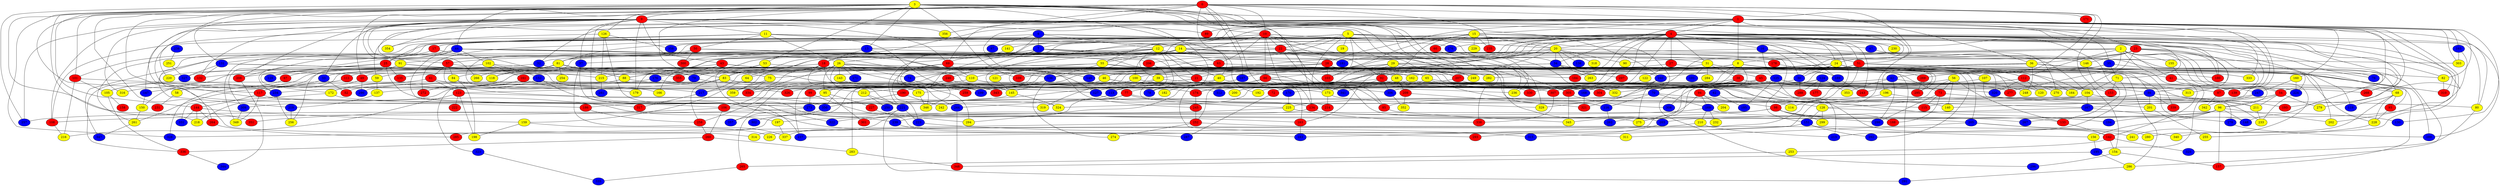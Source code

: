 graph {
0 [style = filled fillcolor = red];
1 [style = filled fillcolor = red];
2 [style = filled fillcolor = yellow];
3 [style = filled fillcolor = yellow];
4 [style = filled fillcolor = red];
5 [style = filled fillcolor = yellow];
6 [style = filled fillcolor = blue];
7 [style = filled fillcolor = blue];
8 [style = filled fillcolor = yellow];
9 [style = filled fillcolor = red];
10 [style = filled fillcolor = red];
11 [style = filled fillcolor = yellow];
12 [style = filled fillcolor = yellow];
13 [style = filled fillcolor = blue];
14 [style = filled fillcolor = yellow];
15 [style = filled fillcolor = yellow];
16 [style = filled fillcolor = blue];
17 [style = filled fillcolor = red];
18 [style = filled fillcolor = red];
19 [style = filled fillcolor = yellow];
20 [style = filled fillcolor = yellow];
21 [style = filled fillcolor = red];
22 [style = filled fillcolor = red];
23 [style = filled fillcolor = red];
24 [style = filled fillcolor = yellow];
25 [style = filled fillcolor = red];
26 [style = filled fillcolor = yellow];
27 [style = filled fillcolor = red];
28 [style = filled fillcolor = red];
29 [style = filled fillcolor = yellow];
30 [style = filled fillcolor = blue];
31 [style = filled fillcolor = yellow];
32 [style = filled fillcolor = blue];
33 [style = filled fillcolor = blue];
34 [style = filled fillcolor = blue];
35 [style = filled fillcolor = blue];
36 [style = filled fillcolor = yellow];
37 [style = filled fillcolor = blue];
38 [style = filled fillcolor = red];
39 [style = filled fillcolor = yellow];
40 [style = filled fillcolor = yellow];
41 [style = filled fillcolor = red];
42 [style = filled fillcolor = blue];
43 [style = filled fillcolor = red];
44 [style = filled fillcolor = blue];
45 [style = filled fillcolor = red];
46 [style = filled fillcolor = yellow];
47 [style = filled fillcolor = blue];
48 [style = filled fillcolor = yellow];
49 [style = filled fillcolor = red];
50 [style = filled fillcolor = red];
51 [style = filled fillcolor = red];
52 [style = filled fillcolor = red];
53 [style = filled fillcolor = yellow];
54 [style = filled fillcolor = red];
55 [style = filled fillcolor = yellow];
56 [style = filled fillcolor = yellow];
57 [style = filled fillcolor = red];
58 [style = filled fillcolor = yellow];
59 [style = filled fillcolor = yellow];
60 [style = filled fillcolor = red];
61 [style = filled fillcolor = red];
62 [style = filled fillcolor = blue];
63 [style = filled fillcolor = red];
64 [style = filled fillcolor = yellow];
65 [style = filled fillcolor = yellow];
66 [style = filled fillcolor = red];
67 [style = filled fillcolor = red];
68 [style = filled fillcolor = yellow];
69 [style = filled fillcolor = red];
70 [style = filled fillcolor = blue];
71 [style = filled fillcolor = yellow];
72 [style = filled fillcolor = red];
73 [style = filled fillcolor = red];
74 [style = filled fillcolor = blue];
75 [style = filled fillcolor = yellow];
76 [style = filled fillcolor = blue];
77 [style = filled fillcolor = red];
78 [style = filled fillcolor = blue];
79 [style = filled fillcolor = blue];
80 [style = filled fillcolor = yellow];
81 [style = filled fillcolor = yellow];
82 [style = filled fillcolor = yellow];
83 [style = filled fillcolor = yellow];
84 [style = filled fillcolor = yellow];
85 [style = filled fillcolor = red];
86 [style = filled fillcolor = blue];
87 [style = filled fillcolor = red];
88 [style = filled fillcolor = yellow];
89 [style = filled fillcolor = red];
90 [style = filled fillcolor = yellow];
91 [style = filled fillcolor = yellow];
92 [style = filled fillcolor = red];
93 [style = filled fillcolor = red];
94 [style = filled fillcolor = red];
95 [style = filled fillcolor = yellow];
96 [style = filled fillcolor = yellow];
97 [style = filled fillcolor = blue];
98 [style = filled fillcolor = red];
99 [style = filled fillcolor = red];
100 [style = filled fillcolor = yellow];
101 [style = filled fillcolor = red];
102 [style = filled fillcolor = yellow];
103 [style = filled fillcolor = red];
104 [style = filled fillcolor = yellow];
105 [style = filled fillcolor = yellow];
106 [style = filled fillcolor = red];
107 [style = filled fillcolor = yellow];
108 [style = filled fillcolor = red];
109 [style = filled fillcolor = red];
110 [style = filled fillcolor = yellow];
111 [style = filled fillcolor = red];
112 [style = filled fillcolor = red];
113 [style = filled fillcolor = blue];
114 [style = filled fillcolor = yellow];
115 [style = filled fillcolor = red];
116 [style = filled fillcolor = blue];
117 [style = filled fillcolor = red];
118 [style = filled fillcolor = yellow];
119 [style = filled fillcolor = blue];
120 [style = filled fillcolor = yellow];
121 [style = filled fillcolor = yellow];
122 [style = filled fillcolor = yellow];
123 [style = filled fillcolor = red];
124 [style = filled fillcolor = blue];
125 [style = filled fillcolor = blue];
126 [style = filled fillcolor = yellow];
127 [style = filled fillcolor = blue];
128 [style = filled fillcolor = yellow];
129 [style = filled fillcolor = blue];
130 [style = filled fillcolor = blue];
131 [style = filled fillcolor = blue];
132 [style = filled fillcolor = red];
133 [style = filled fillcolor = red];
134 [style = filled fillcolor = red];
135 [style = filled fillcolor = red];
136 [style = filled fillcolor = blue];
137 [style = filled fillcolor = yellow];
138 [style = filled fillcolor = blue];
139 [style = filled fillcolor = red];
140 [style = filled fillcolor = yellow];
141 [style = filled fillcolor = yellow];
142 [style = filled fillcolor = red];
143 [style = filled fillcolor = yellow];
144 [style = filled fillcolor = red];
145 [style = filled fillcolor = yellow];
146 [style = filled fillcolor = yellow];
147 [style = filled fillcolor = blue];
148 [style = filled fillcolor = blue];
149 [style = filled fillcolor = blue];
150 [style = filled fillcolor = yellow];
151 [style = filled fillcolor = blue];
152 [style = filled fillcolor = blue];
153 [style = filled fillcolor = red];
154 [style = filled fillcolor = yellow];
155 [style = filled fillcolor = yellow];
156 [style = filled fillcolor = yellow];
157 [style = filled fillcolor = red];
158 [style = filled fillcolor = red];
159 [style = filled fillcolor = yellow];
160 [style = filled fillcolor = yellow];
161 [style = filled fillcolor = red];
162 [style = filled fillcolor = yellow];
163 [style = filled fillcolor = red];
164 [style = filled fillcolor = yellow];
165 [style = filled fillcolor = blue];
166 [style = filled fillcolor = yellow];
167 [style = filled fillcolor = blue];
168 [style = filled fillcolor = blue];
169 [style = filled fillcolor = blue];
170 [style = filled fillcolor = blue];
171 [style = filled fillcolor = red];
172 [style = filled fillcolor = yellow];
173 [style = filled fillcolor = yellow];
174 [style = filled fillcolor = red];
175 [style = filled fillcolor = yellow];
176 [style = filled fillcolor = blue];
177 [style = filled fillcolor = red];
178 [style = filled fillcolor = red];
179 [style = filled fillcolor = yellow];
180 [style = filled fillcolor = red];
181 [style = filled fillcolor = blue];
182 [style = filled fillcolor = yellow];
183 [style = filled fillcolor = blue];
184 [style = filled fillcolor = red];
185 [style = filled fillcolor = blue];
186 [style = filled fillcolor = red];
187 [style = filled fillcolor = blue];
188 [style = filled fillcolor = red];
189 [style = filled fillcolor = blue];
190 [style = filled fillcolor = red];
191 [style = filled fillcolor = blue];
192 [style = filled fillcolor = yellow];
193 [style = filled fillcolor = red];
194 [style = filled fillcolor = blue];
195 [style = filled fillcolor = blue];
196 [style = filled fillcolor = yellow];
197 [style = filled fillcolor = yellow];
198 [style = filled fillcolor = yellow];
199 [style = filled fillcolor = blue];
200 [style = filled fillcolor = yellow];
201 [style = filled fillcolor = yellow];
202 [style = filled fillcolor = yellow];
203 [style = filled fillcolor = blue];
204 [style = filled fillcolor = yellow];
205 [style = filled fillcolor = blue];
206 [style = filled fillcolor = red];
207 [style = filled fillcolor = red];
208 [style = filled fillcolor = red];
209 [style = filled fillcolor = red];
210 [style = filled fillcolor = yellow];
211 [style = filled fillcolor = yellow];
212 [style = filled fillcolor = yellow];
213 [style = filled fillcolor = blue];
214 [style = filled fillcolor = red];
215 [style = filled fillcolor = yellow];
216 [style = filled fillcolor = yellow];
217 [style = filled fillcolor = blue];
218 [style = filled fillcolor = yellow];
219 [style = filled fillcolor = blue];
220 [style = filled fillcolor = yellow];
221 [style = filled fillcolor = blue];
222 [style = filled fillcolor = red];
223 [style = filled fillcolor = blue];
224 [style = filled fillcolor = blue];
225 [style = filled fillcolor = yellow];
226 [style = filled fillcolor = yellow];
227 [style = filled fillcolor = red];
228 [style = filled fillcolor = yellow];
229 [style = filled fillcolor = yellow];
230 [style = filled fillcolor = yellow];
231 [style = filled fillcolor = red];
232 [style = filled fillcolor = yellow];
233 [style = filled fillcolor = yellow];
234 [style = filled fillcolor = blue];
235 [style = filled fillcolor = red];
236 [style = filled fillcolor = yellow];
237 [style = filled fillcolor = blue];
238 [style = filled fillcolor = blue];
239 [style = filled fillcolor = blue];
240 [style = filled fillcolor = blue];
241 [style = filled fillcolor = yellow];
242 [style = filled fillcolor = yellow];
243 [style = filled fillcolor = red];
244 [style = filled fillcolor = blue];
245 [style = filled fillcolor = red];
246 [style = filled fillcolor = red];
247 [style = filled fillcolor = blue];
248 [style = filled fillcolor = yellow];
249 [style = filled fillcolor = yellow];
250 [style = filled fillcolor = blue];
251 [style = filled fillcolor = yellow];
252 [style = filled fillcolor = red];
253 [style = filled fillcolor = yellow];
254 [style = filled fillcolor = yellow];
255 [style = filled fillcolor = yellow];
256 [style = filled fillcolor = yellow];
257 [style = filled fillcolor = blue];
258 [style = filled fillcolor = red];
259 [style = filled fillcolor = red];
260 [style = filled fillcolor = red];
261 [style = filled fillcolor = yellow];
262 [style = filled fillcolor = blue];
263 [style = filled fillcolor = yellow];
264 [style = filled fillcolor = red];
265 [style = filled fillcolor = red];
266 [style = filled fillcolor = yellow];
267 [style = filled fillcolor = blue];
268 [style = filled fillcolor = red];
269 [style = filled fillcolor = red];
270 [style = filled fillcolor = yellow];
271 [style = filled fillcolor = blue];
272 [style = filled fillcolor = red];
273 [style = filled fillcolor = blue];
274 [style = filled fillcolor = yellow];
275 [style = filled fillcolor = yellow];
276 [style = filled fillcolor = blue];
277 [style = filled fillcolor = red];
278 [style = filled fillcolor = blue];
279 [style = filled fillcolor = yellow];
280 [style = filled fillcolor = yellow];
281 [style = filled fillcolor = blue];
282 [style = filled fillcolor = yellow];
283 [style = filled fillcolor = yellow];
284 [style = filled fillcolor = yellow];
285 [style = filled fillcolor = red];
286 [style = filled fillcolor = yellow];
287 [style = filled fillcolor = blue];
288 [style = filled fillcolor = red];
289 [style = filled fillcolor = blue];
290 [style = filled fillcolor = blue];
291 [style = filled fillcolor = blue];
292 [style = filled fillcolor = blue];
293 [style = filled fillcolor = red];
294 [style = filled fillcolor = yellow];
295 [style = filled fillcolor = red];
296 [style = filled fillcolor = blue];
297 [style = filled fillcolor = red];
298 [style = filled fillcolor = blue];
299 [style = filled fillcolor = yellow];
300 [style = filled fillcolor = red];
301 [style = filled fillcolor = red];
302 [style = filled fillcolor = blue];
303 [style = filled fillcolor = yellow];
304 [style = filled fillcolor = red];
305 [style = filled fillcolor = red];
306 [style = filled fillcolor = blue];
307 [style = filled fillcolor = red];
308 [style = filled fillcolor = blue];
309 [style = filled fillcolor = blue];
310 [style = filled fillcolor = red];
311 [style = filled fillcolor = yellow];
312 [style = filled fillcolor = blue];
313 [style = filled fillcolor = yellow];
314 [style = filled fillcolor = yellow];
315 [style = filled fillcolor = blue];
316 [style = filled fillcolor = yellow];
317 [style = filled fillcolor = red];
318 [style = filled fillcolor = yellow];
319 [style = filled fillcolor = yellow];
320 [style = filled fillcolor = blue];
321 [style = filled fillcolor = red];
322 [style = filled fillcolor = blue];
323 [style = filled fillcolor = blue];
324 [style = filled fillcolor = yellow];
325 [style = filled fillcolor = blue];
326 [style = filled fillcolor = red];
327 [style = filled fillcolor = blue];
328 [style = filled fillcolor = blue];
329 [style = filled fillcolor = yellow];
330 [style = filled fillcolor = red];
331 [style = filled fillcolor = blue];
332 [style = filled fillcolor = yellow];
333 [style = filled fillcolor = yellow];
334 [style = filled fillcolor = red];
335 [style = filled fillcolor = blue];
336 [style = filled fillcolor = red];
337 [style = filled fillcolor = yellow];
338 [style = filled fillcolor = red];
339 [style = filled fillcolor = red];
340 [style = filled fillcolor = yellow];
341 [style = filled fillcolor = blue];
342 [style = filled fillcolor = yellow];
343 [style = filled fillcolor = red];
344 [style = filled fillcolor = blue];
345 [style = filled fillcolor = yellow];
346 [style = filled fillcolor = yellow];
347 [style = filled fillcolor = blue];
348 [style = filled fillcolor = red];
349 [style = filled fillcolor = yellow];
350 [style = filled fillcolor = blue];
351 [style = filled fillcolor = red];
352 [style = filled fillcolor = yellow];
353 [style = filled fillcolor = yellow];
354 [style = filled fillcolor = yellow];
355 [style = filled fillcolor = red];
356 [style = filled fillcolor = yellow];
357 [style = filled fillcolor = blue];
358 [style = filled fillcolor = blue];
359 [style = filled fillcolor = yellow];
0 -- 42;
0 -- 49;
0 -- 51;
0 -- 69;
0 -- 83;
0 -- 91;
0 -- 101;
0 -- 144;
0 -- 154;
0 -- 170;
0 -- 171;
0 -- 186;
0 -- 187;
0 -- 218;
0 -- 220;
0 -- 235;
0 -- 314;
0 -- 328;
0 -- 40;
0 -- 36;
0 -- 10;
0 -- 1;
0 -- 356;
1 -- 4;
1 -- 8;
1 -- 15;
1 -- 23;
1 -- 28;
1 -- 32;
1 -- 34;
1 -- 35;
1 -- 39;
1 -- 46;
1 -- 54;
1 -- 55;
1 -- 59;
1 -- 82;
1 -- 89;
1 -- 115;
1 -- 130;
1 -- 139;
1 -- 145;
1 -- 147;
1 -- 160;
1 -- 165;
1 -- 179;
1 -- 193;
1 -- 226;
1 -- 234;
1 -- 268;
1 -- 280;
1 -- 303;
1 -- 333;
2 -- 8;
2 -- 37;
2 -- 41;
2 -- 54;
2 -- 96;
2 -- 112;
2 -- 142;
2 -- 155;
2 -- 241;
2 -- 277;
2 -- 329;
3 -- 9;
3 -- 10;
3 -- 13;
3 -- 30;
3 -- 44;
3 -- 53;
3 -- 109;
3 -- 117;
3 -- 126;
3 -- 131;
3 -- 134;
3 -- 192;
3 -- 203;
3 -- 236;
3 -- 257;
3 -- 329;
3 -- 330;
3 -- 351;
4 -- 12;
4 -- 14;
4 -- 16;
4 -- 20;
4 -- 21;
4 -- 24;
4 -- 26;
4 -- 27;
4 -- 29;
4 -- 31;
4 -- 51;
4 -- 64;
4 -- 71;
4 -- 76;
4 -- 80;
4 -- 98;
4 -- 110;
4 -- 148;
4 -- 163;
4 -- 166;
4 -- 181;
4 -- 184;
4 -- 202;
4 -- 230;
4 -- 243;
4 -- 268;
4 -- 276;
4 -- 279;
4 -- 289;
4 -- 297;
4 -- 305;
4 -- 306;
4 -- 310;
4 -- 319;
5 -- 7;
5 -- 13;
5 -- 19;
5 -- 20;
5 -- 22;
5 -- 34;
5 -- 47;
5 -- 86;
5 -- 103;
5 -- 141;
5 -- 173;
5 -- 189;
5 -- 206;
5 -- 249;
6 -- 7;
6 -- 12;
6 -- 70;
6 -- 82;
6 -- 97;
6 -- 219;
6 -- 343;
7 -- 28;
7 -- 83;
7 -- 176;
7 -- 246;
7 -- 261;
7 -- 303;
7 -- 332;
8 -- 49;
8 -- 52;
8 -- 70;
8 -- 86;
8 -- 92;
8 -- 93;
8 -- 127;
8 -- 135;
8 -- 164;
8 -- 172;
8 -- 228;
8 -- 262;
8 -- 277;
8 -- 307;
8 -- 320;
9 -- 11;
9 -- 33;
9 -- 37;
9 -- 43;
9 -- 57;
9 -- 69;
9 -- 78;
9 -- 80;
9 -- 85;
9 -- 89;
9 -- 108;
9 -- 132;
9 -- 133;
9 -- 179;
9 -- 180;
9 -- 197;
9 -- 208;
9 -- 240;
9 -- 250;
9 -- 257;
9 -- 266;
9 -- 316;
9 -- 338;
9 -- 354;
9 -- 356;
10 -- 22;
10 -- 63;
10 -- 66;
10 -- 81;
10 -- 92;
10 -- 100;
10 -- 104;
10 -- 131;
10 -- 134;
10 -- 272;
10 -- 276;
10 -- 305;
10 -- 349;
11 -- 14;
11 -- 17;
11 -- 22;
11 -- 25;
11 -- 26;
11 -- 50;
11 -- 108;
11 -- 199;
11 -- 202;
12 -- 21;
12 -- 31;
12 -- 40;
12 -- 55;
12 -- 69;
12 -- 74;
12 -- 78;
12 -- 88;
12 -- 221;
13 -- 18;
13 -- 25;
13 -- 32;
13 -- 245;
13 -- 300;
13 -- 341;
14 -- 18;
14 -- 55;
14 -- 63;
14 -- 68;
14 -- 77;
14 -- 81;
14 -- 181;
14 -- 207;
14 -- 295;
14 -- 347;
15 -- 17;
15 -- 20;
15 -- 23;
15 -- 60;
15 -- 66;
15 -- 87;
15 -- 173;
15 -- 208;
15 -- 217;
15 -- 229;
15 -- 235;
15 -- 270;
15 -- 295;
15 -- 358;
16 -- 30;
16 -- 51;
16 -- 125;
16 -- 215;
17 -- 79;
17 -- 309;
18 -- 21;
18 -- 33;
18 -- 117;
18 -- 174;
18 -- 175;
18 -- 334;
18 -- 359;
20 -- 34;
20 -- 83;
20 -- 84;
20 -- 90;
20 -- 138;
20 -- 162;
20 -- 174;
20 -- 240;
20 -- 286;
20 -- 318;
21 -- 95;
21 -- 167;
22 -- 57;
22 -- 85;
22 -- 91;
22 -- 116;
22 -- 151;
23 -- 24;
23 -- 36;
23 -- 87;
23 -- 90;
23 -- 146;
23 -- 164;
23 -- 180;
23 -- 224;
23 -- 313;
24 -- 30;
24 -- 40;
24 -- 41;
24 -- 112;
24 -- 119;
24 -- 149;
24 -- 180;
24 -- 183;
24 -- 187;
24 -- 240;
24 -- 333;
25 -- 106;
25 -- 129;
25 -- 135;
25 -- 172;
26 -- 48;
26 -- 74;
26 -- 95;
26 -- 106;
26 -- 111;
26 -- 120;
26 -- 136;
26 -- 143;
26 -- 208;
26 -- 221;
26 -- 271;
26 -- 294;
26 -- 323;
26 -- 327;
27 -- 107;
27 -- 122;
27 -- 258;
28 -- 39;
28 -- 103;
28 -- 125;
28 -- 132;
28 -- 184;
28 -- 217;
28 -- 286;
29 -- 46;
29 -- 64;
29 -- 73;
29 -- 100;
29 -- 103;
29 -- 104;
29 -- 207;
29 -- 237;
29 -- 249;
29 -- 252;
29 -- 289;
29 -- 292;
29 -- 355;
30 -- 192;
30 -- 288;
31 -- 38;
31 -- 107;
31 -- 136;
31 -- 191;
31 -- 269;
31 -- 284;
31 -- 291;
32 -- 67;
32 -- 199;
33 -- 52;
33 -- 58;
34 -- 45;
34 -- 46;
34 -- 99;
34 -- 189;
34 -- 205;
34 -- 263;
34 -- 297;
35 -- 71;
35 -- 76;
35 -- 269;
35 -- 282;
36 -- 82;
36 -- 95;
36 -- 109;
36 -- 196;
36 -- 248;
36 -- 283;
36 -- 339;
37 -- 266;
37 -- 322;
37 -- 337;
38 -- 62;
38 -- 70;
38 -- 265;
38 -- 277;
38 -- 296;
39 -- 113;
39 -- 242;
39 -- 305;
40 -- 153;
40 -- 182;
40 -- 334;
41 -- 68;
41 -- 195;
42 -- 72;
42 -- 248;
42 -- 298;
42 -- 353;
43 -- 88;
43 -- 118;
43 -- 162;
43 -- 176;
43 -- 304;
44 -- 65;
44 -- 102;
44 -- 127;
44 -- 178;
44 -- 234;
44 -- 264;
44 -- 317;
45 -- 54;
45 -- 77;
45 -- 78;
45 -- 86;
45 -- 94;
45 -- 211;
45 -- 212;
46 -- 99;
46 -- 137;
46 -- 173;
46 -- 194;
47 -- 146;
48 -- 139;
48 -- 200;
48 -- 209;
49 -- 117;
49 -- 290;
50 -- 81;
50 -- 101;
50 -- 149;
50 -- 206;
50 -- 300;
51 -- 68;
51 -- 75;
51 -- 112;
51 -- 114;
51 -- 261;
53 -- 79;
53 -- 148;
53 -- 239;
54 -- 96;
54 -- 140;
54 -- 167;
54 -- 211;
54 -- 279;
55 -- 59;
55 -- 65;
55 -- 121;
55 -- 136;
55 -- 168;
56 -- 73;
56 -- 128;
56 -- 133;
56 -- 140;
56 -- 170;
57 -- 61;
57 -- 75;
57 -- 84;
57 -- 350;
58 -- 231;
59 -- 137;
60 -- 236;
61 -- 87;
61 -- 123;
61 -- 328;
62 -- 185;
63 -- 109;
63 -- 282;
64 -- 159;
65 -- 72;
65 -- 116;
65 -- 224;
66 -- 157;
66 -- 163;
66 -- 218;
66 -- 311;
66 -- 341;
67 -- 105;
68 -- 93;
68 -- 119;
68 -- 228;
68 -- 340;
69 -- 110;
69 -- 162;
69 -- 223;
69 -- 346;
70 -- 85;
70 -- 98;
70 -- 116;
70 -- 169;
71 -- 104;
71 -- 153;
71 -- 213;
72 -- 287;
73 -- 80;
73 -- 115;
73 -- 188;
73 -- 298;
74 -- 259;
75 -- 334;
75 -- 359;
77 -- 106;
77 -- 128;
77 -- 225;
77 -- 285;
79 -- 190;
80 -- 325;
81 -- 88;
81 -- 105;
81 -- 110;
81 -- 118;
81 -- 150;
81 -- 254;
82 -- 310;
83 -- 123;
83 -- 142;
83 -- 258;
83 -- 306;
84 -- 179;
84 -- 198;
85 -- 345;
86 -- 193;
86 -- 201;
86 -- 273;
86 -- 315;
86 -- 339;
87 -- 342;
88 -- 127;
88 -- 147;
88 -- 290;
90 -- 330;
91 -- 215;
91 -- 256;
91 -- 336;
91 -- 355;
92 -- 113;
92 -- 164;
92 -- 306;
92 -- 330;
92 -- 341;
93 -- 228;
94 -- 114;
94 -- 169;
94 -- 204;
94 -- 345;
95 -- 227;
95 -- 301;
95 -- 309;
96 -- 148;
96 -- 156;
96 -- 157;
96 -- 194;
96 -- 202;
96 -- 239;
96 -- 275;
98 -- 133;
98 -- 188;
98 -- 197;
98 -- 298;
98 -- 299;
98 -- 337;
99 -- 273;
99 -- 293;
100 -- 145;
100 -- 236;
100 -- 343;
101 -- 105;
101 -- 115;
101 -- 216;
102 -- 129;
102 -- 152;
102 -- 161;
102 -- 220;
102 -- 275;
104 -- 167;
104 -- 250;
104 -- 278;
105 -- 158;
105 -- 336;
106 -- 108;
106 -- 163;
106 -- 260;
107 -- 201;
107 -- 243;
108 -- 216;
110 -- 140;
110 -- 217;
111 -- 316;
112 -- 120;
112 -- 270;
112 -- 304;
112 -- 320;
112 -- 332;
113 -- 244;
116 -- 262;
117 -- 144;
117 -- 319;
117 -- 349;
121 -- 145;
122 -- 168;
123 -- 198;
123 -- 216;
123 -- 222;
123 -- 324;
124 -- 177;
124 -- 288;
124 -- 308;
124 -- 312;
124 -- 353;
125 -- 174;
125 -- 185;
125 -- 190;
125 -- 199;
125 -- 213;
125 -- 268;
125 -- 313;
126 -- 215;
126 -- 237;
126 -- 354;
126 -- 358;
127 -- 134;
128 -- 130;
128 -- 151;
128 -- 299;
131 -- 132;
131 -- 212;
131 -- 310;
131 -- 327;
133 -- 142;
134 -- 205;
134 -- 301;
136 -- 175;
136 -- 274;
137 -- 219;
141 -- 346;
142 -- 154;
142 -- 253;
142 -- 325;
143 -- 244;
144 -- 159;
144 -- 218;
144 -- 264;
144 -- 331;
145 -- 186;
145 -- 324;
146 -- 153;
147 -- 150;
150 -- 261;
151 -- 156;
151 -- 237;
151 -- 292;
152 -- 172;
152 -- 183;
152 -- 326;
154 -- 157;
154 -- 296;
155 -- 247;
156 -- 195;
159 -- 198;
159 -- 226;
160 -- 224;
160 -- 247;
161 -- 166;
161 -- 272;
162 -- 319;
162 -- 320;
163 -- 183;
165 -- 267;
165 -- 303;
167 -- 203;
167 -- 278;
168 -- 321;
169 -- 210;
169 -- 232;
169 -- 257;
169 -- 267;
170 -- 225;
172 -- 273;
172 -- 331;
173 -- 214;
173 -- 329;
174 -- 245;
175 -- 346;
176 -- 234;
176 -- 312;
178 -- 189;
186 -- 258;
187 -- 294;
189 -- 243;
190 -- 242;
190 -- 350;
195 -- 286;
195 -- 348;
196 -- 211;
196 -- 225;
197 -- 337;
201 -- 255;
203 -- 293;
205 -- 241;
205 -- 311;
205 -- 340;
206 -- 214;
207 -- 233;
207 -- 350;
208 -- 344;
209 -- 321;
209 -- 352;
210 -- 213;
210 -- 314;
211 -- 233;
212 -- 221;
212 -- 250;
215 -- 281;
217 -- 317;
219 -- 256;
221 -- 223;
221 -- 291;
221 -- 302;
223 -- 315;
224 -- 233;
225 -- 322;
225 -- 338;
227 -- 294;
228 -- 255;
234 -- 256;
238 -- 251;
239 -- 287;
240 -- 275;
240 -- 321;
240 -- 326;
244 -- 348;
245 -- 252;
246 -- 307;
246 -- 357;
247 -- 324;
247 -- 342;
251 -- 327;
252 -- 274;
252 -- 280;
252 -- 328;
253 -- 265;
258 -- 260;
260 -- 283;
260 -- 336;
261 -- 347;
264 -- 285;
265 -- 335;
269 -- 295;
273 -- 351;
276 -- 332;
278 -- 289;
283 -- 348;
286 -- 291;
297 -- 307;
305 -- 308;
305 -- 345;
306 -- 352;
307 -- 338;
309 -- 349;
323 -- 335;
336 -- 344;
350 -- 357;
}
